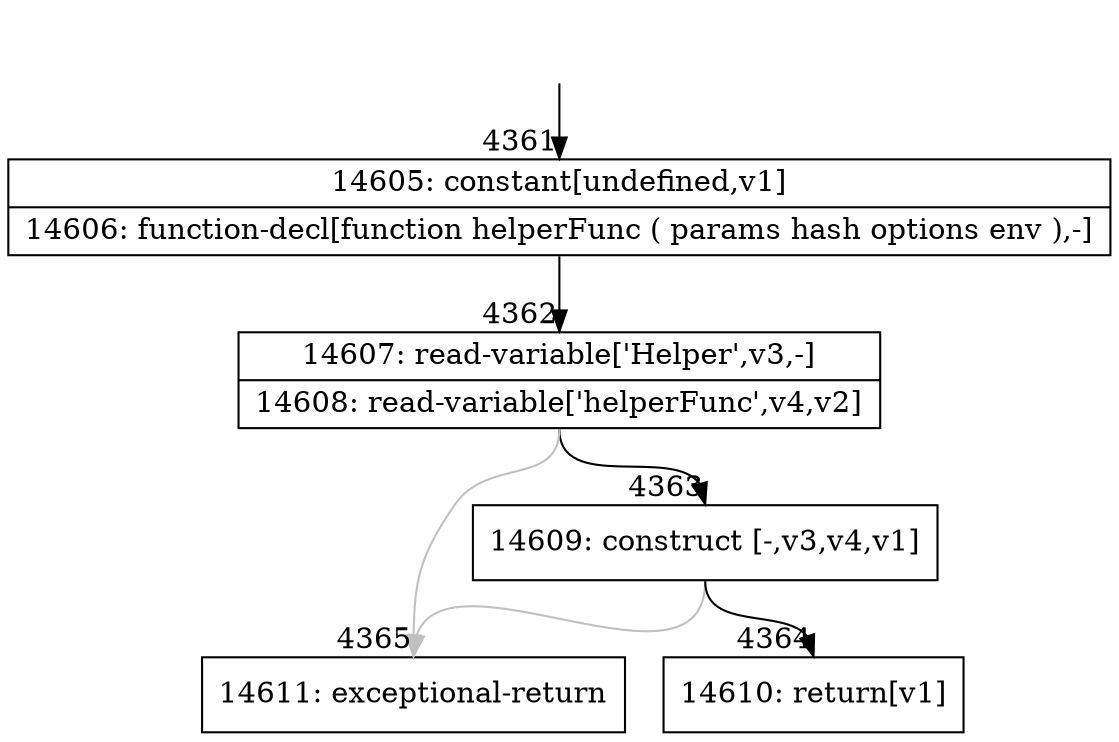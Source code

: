 digraph {
rankdir="TD"
BB_entry351[shape=none,label=""];
BB_entry351 -> BB4361 [tailport=s, headport=n, headlabel="    4361"]
BB4361 [shape=record label="{14605: constant[undefined,v1]|14606: function-decl[function helperFunc ( params hash options env ),-]}" ] 
BB4361 -> BB4362 [tailport=s, headport=n, headlabel="      4362"]
BB4362 [shape=record label="{14607: read-variable['Helper',v3,-]|14608: read-variable['helperFunc',v4,v2]}" ] 
BB4362 -> BB4363 [tailport=s, headport=n, headlabel="      4363"]
BB4362 -> BB4365 [tailport=s, headport=n, color=gray, headlabel="      4365"]
BB4363 [shape=record label="{14609: construct [-,v3,v4,v1]}" ] 
BB4363 -> BB4364 [tailport=s, headport=n, headlabel="      4364"]
BB4363 -> BB4365 [tailport=s, headport=n, color=gray]
BB4364 [shape=record label="{14610: return[v1]}" ] 
BB4365 [shape=record label="{14611: exceptional-return}" ] 
//#$~ 8326
}
